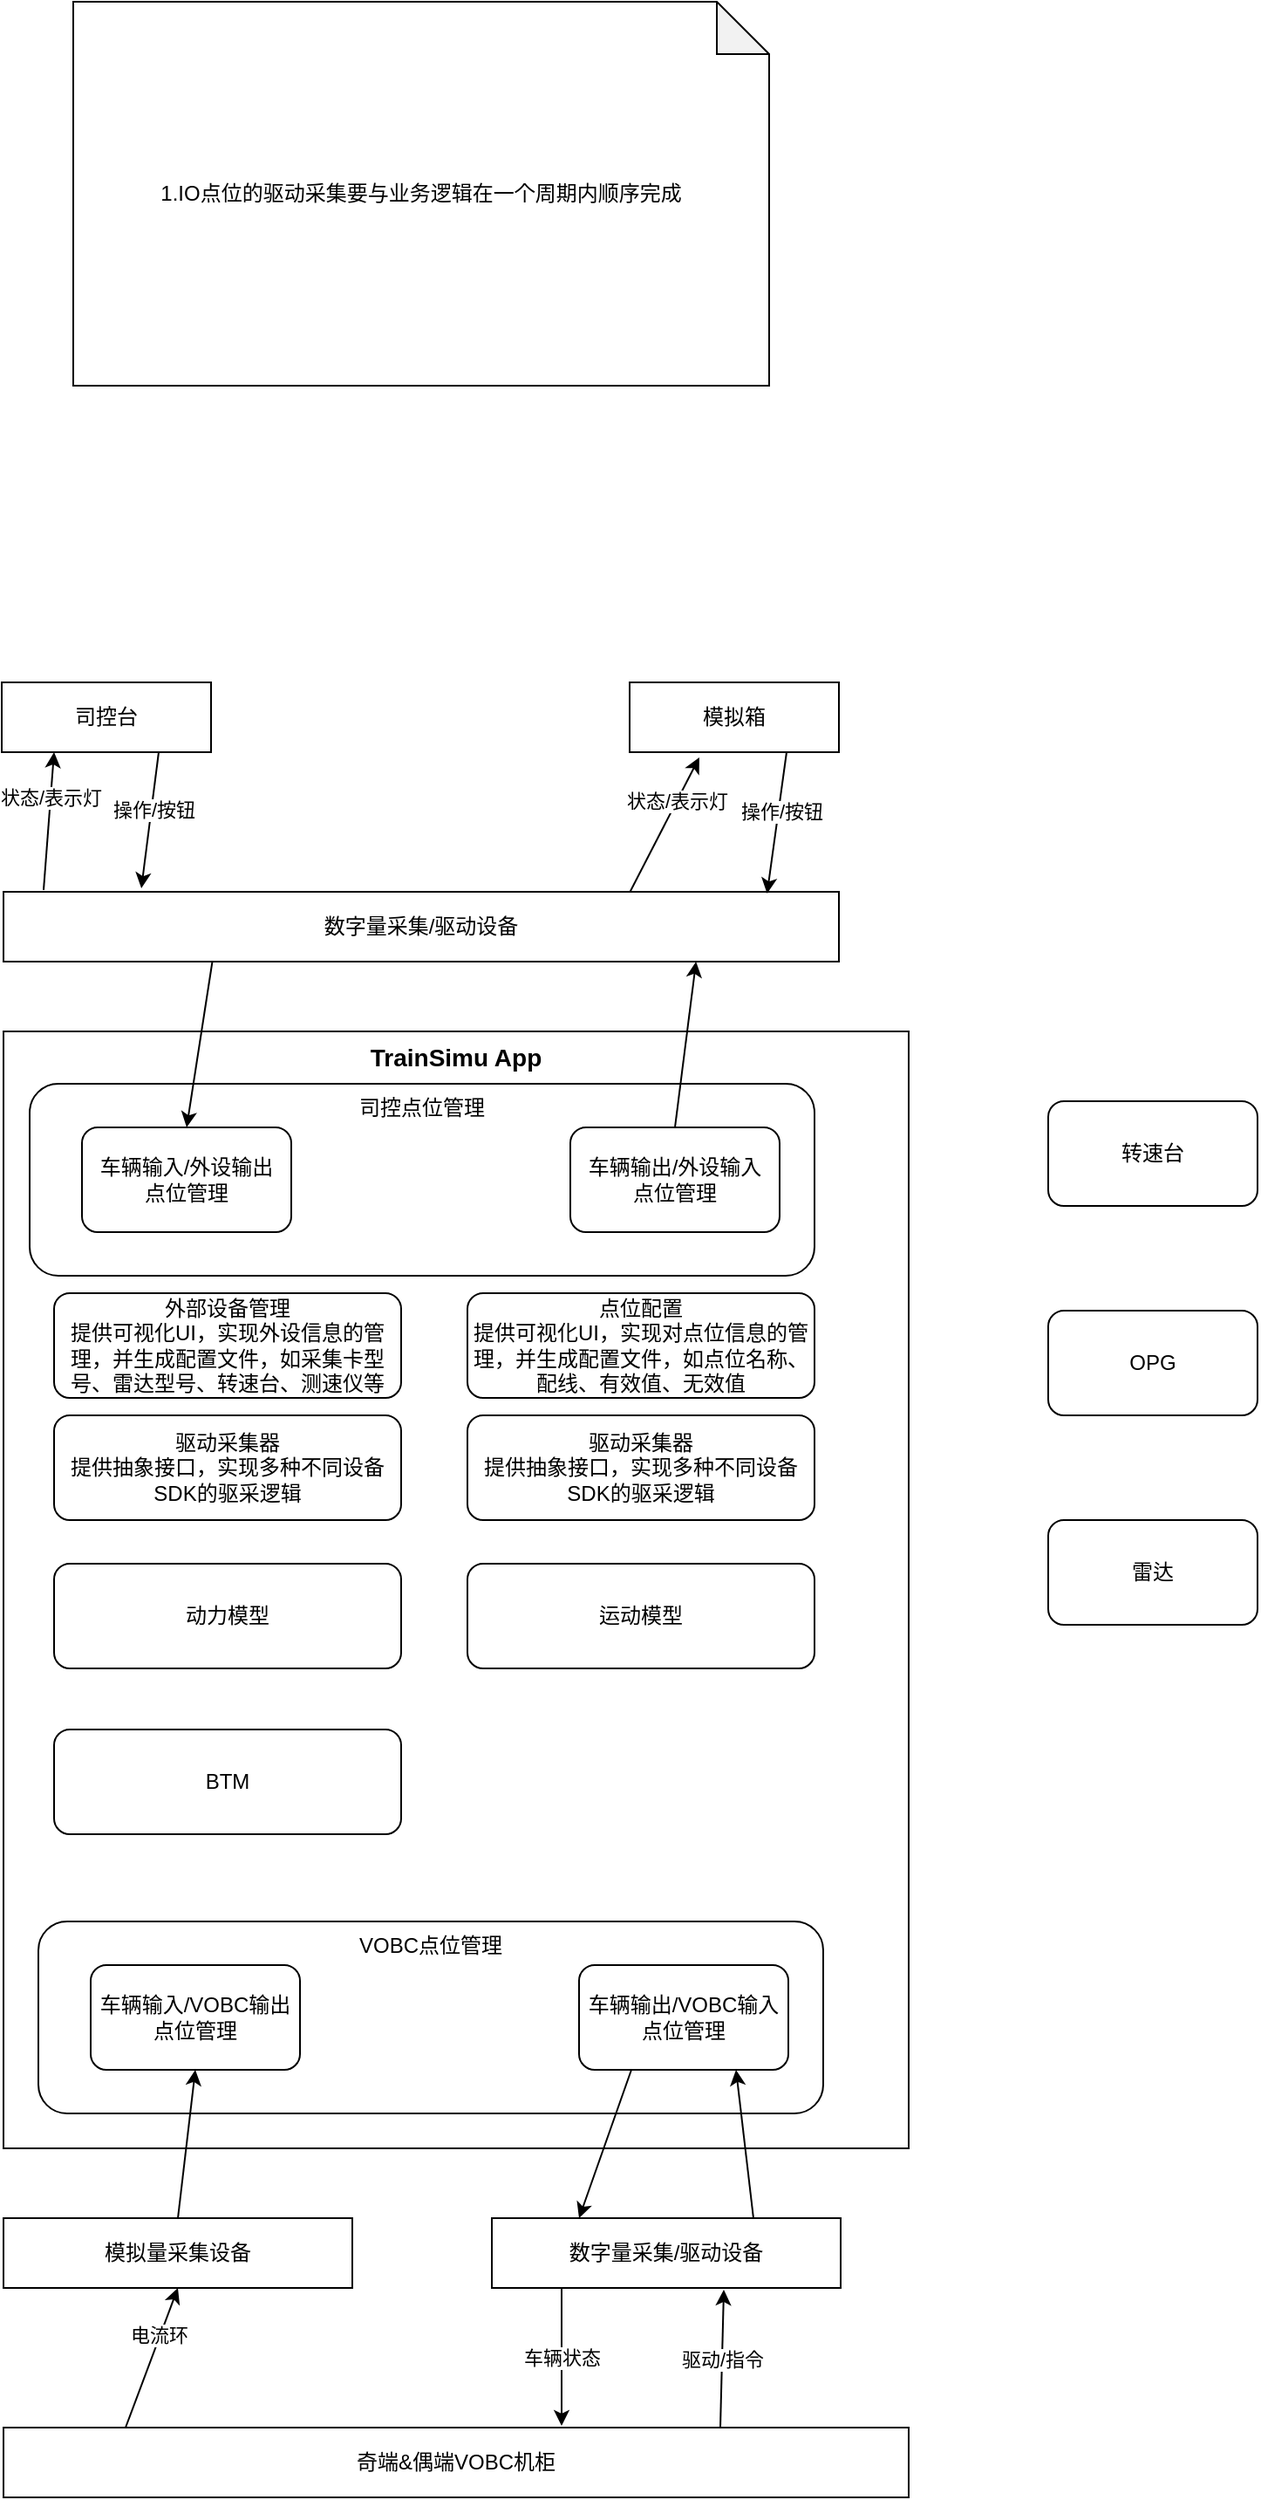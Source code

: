 <mxfile version="24.4.8" type="github">
  <diagram name="第 1 页" id="flT9kh5dxX5JUW0oUqpq">
    <mxGraphModel dx="1426" dy="1907" grid="1" gridSize="10" guides="1" tooltips="1" connect="1" arrows="1" fold="1" page="1" pageScale="1" pageWidth="827" pageHeight="1169" math="0" shadow="0">
      <root>
        <mxCell id="0" />
        <mxCell id="1" parent="0" />
        <mxCell id="9cagWILOptxMrmFHNgYF-1" value="司控台" style="rounded=0;whiteSpace=wrap;html=1;" vertex="1" parent="1">
          <mxGeometry x="40" y="80" width="120" height="40" as="geometry" />
        </mxCell>
        <mxCell id="9cagWILOptxMrmFHNgYF-2" value="模拟箱" style="rounded=0;whiteSpace=wrap;html=1;" vertex="1" parent="1">
          <mxGeometry x="400" y="80" width="120" height="40" as="geometry" />
        </mxCell>
        <mxCell id="9cagWILOptxMrmFHNgYF-3" value="数字量采集/驱动设备" style="rounded=0;whiteSpace=wrap;html=1;" vertex="1" parent="1">
          <mxGeometry x="41" y="200" width="479" height="40" as="geometry" />
        </mxCell>
        <mxCell id="9cagWILOptxMrmFHNgYF-4" value="TrainSimu App" style="rounded=0;whiteSpace=wrap;html=1;horizontal=1;verticalAlign=top;fontStyle=1;fontSize=14;" vertex="1" parent="1">
          <mxGeometry x="41" y="280" width="519" height="640" as="geometry" />
        </mxCell>
        <mxCell id="9cagWILOptxMrmFHNgYF-9" value="" style="group" vertex="1" connectable="0" parent="1">
          <mxGeometry x="61" y="790" width="450" height="110" as="geometry" />
        </mxCell>
        <mxCell id="9cagWILOptxMrmFHNgYF-10" value="VOBC点位管理" style="rounded=1;whiteSpace=wrap;html=1;verticalAlign=top;" vertex="1" parent="9cagWILOptxMrmFHNgYF-9">
          <mxGeometry width="450" height="110" as="geometry" />
        </mxCell>
        <mxCell id="9cagWILOptxMrmFHNgYF-11" value="车辆输入/VOBC输出点位管理" style="rounded=1;whiteSpace=wrap;html=1;" vertex="1" parent="9cagWILOptxMrmFHNgYF-9">
          <mxGeometry x="30" y="25" width="120" height="60" as="geometry" />
        </mxCell>
        <mxCell id="9cagWILOptxMrmFHNgYF-12" value="车辆输出/VOBC输入点位管理" style="rounded=1;whiteSpace=wrap;html=1;" vertex="1" parent="9cagWILOptxMrmFHNgYF-9">
          <mxGeometry x="310" y="25" width="120" height="60" as="geometry" />
        </mxCell>
        <mxCell id="9cagWILOptxMrmFHNgYF-13" value="" style="group" vertex="1" connectable="0" parent="1">
          <mxGeometry x="56" y="310" width="450" height="110" as="geometry" />
        </mxCell>
        <mxCell id="9cagWILOptxMrmFHNgYF-14" value="司控点位管理" style="rounded=1;whiteSpace=wrap;html=1;verticalAlign=top;" vertex="1" parent="9cagWILOptxMrmFHNgYF-13">
          <mxGeometry width="450" height="110" as="geometry" />
        </mxCell>
        <mxCell id="9cagWILOptxMrmFHNgYF-15" value="车辆输入/外设输出&lt;div&gt;点位管理&lt;/div&gt;" style="rounded=1;whiteSpace=wrap;html=1;" vertex="1" parent="9cagWILOptxMrmFHNgYF-13">
          <mxGeometry x="30" y="25" width="120" height="60" as="geometry" />
        </mxCell>
        <mxCell id="9cagWILOptxMrmFHNgYF-16" value="车辆输出/外设输入&lt;div&gt;点位管理&lt;/div&gt;" style="rounded=1;whiteSpace=wrap;html=1;" vertex="1" parent="9cagWILOptxMrmFHNgYF-13">
          <mxGeometry x="310" y="25" width="120" height="60" as="geometry" />
        </mxCell>
        <mxCell id="9cagWILOptxMrmFHNgYF-17" value="转速台" style="rounded=1;whiteSpace=wrap;html=1;" vertex="1" parent="1">
          <mxGeometry x="640" y="320" width="120" height="60" as="geometry" />
        </mxCell>
        <mxCell id="9cagWILOptxMrmFHNgYF-18" value="奇端&amp;amp;偶端VOBC机柜" style="rounded=0;whiteSpace=wrap;html=1;" vertex="1" parent="1">
          <mxGeometry x="41" y="1080" width="519" height="40" as="geometry" />
        </mxCell>
        <mxCell id="9cagWILOptxMrmFHNgYF-30" value="驱动采集器&lt;div&gt;提供抽象接口，实现多种不同设备SDK的驱采逻辑&lt;/div&gt;" style="rounded=1;whiteSpace=wrap;html=1;" vertex="1" parent="1">
          <mxGeometry x="70" y="500" width="199" height="60" as="geometry" />
        </mxCell>
        <mxCell id="9cagWILOptxMrmFHNgYF-32" value="1.IO点位的驱动采集要与业务逻辑在一个周期内顺序完成" style="shape=note;whiteSpace=wrap;html=1;backgroundOutline=1;darkOpacity=0.05;" vertex="1" parent="1">
          <mxGeometry x="81" y="-310" width="399" height="220" as="geometry" />
        </mxCell>
        <mxCell id="9cagWILOptxMrmFHNgYF-33" value="点位配置&lt;div&gt;提供可视化UI，实现对点位信息的管理，并生成配置文件，如点位名称、配线、有效值、无效值&lt;/div&gt;" style="rounded=1;whiteSpace=wrap;html=1;" vertex="1" parent="1">
          <mxGeometry x="307" y="430" width="199" height="60" as="geometry" />
        </mxCell>
        <mxCell id="9cagWILOptxMrmFHNgYF-34" value="&lt;div&gt;外部设备管理&lt;/div&gt;&lt;div&gt;提供可视化UI，实现外设信息的管理，并生成配置文件，如采集卡型号、雷达型号、转速台、测速仪等&lt;/div&gt;" style="rounded=1;whiteSpace=wrap;html=1;" vertex="1" parent="1">
          <mxGeometry x="70" y="430" width="199" height="60" as="geometry" />
        </mxCell>
        <mxCell id="9cagWILOptxMrmFHNgYF-35" value="驱动采集器&lt;div&gt;提供抽象接口，实现多种不同设备SDK的驱采逻辑&lt;/div&gt;" style="rounded=1;whiteSpace=wrap;html=1;" vertex="1" parent="1">
          <mxGeometry x="307" y="500" width="199" height="60" as="geometry" />
        </mxCell>
        <mxCell id="9cagWILOptxMrmFHNgYF-36" value="动力模型" style="rounded=1;whiteSpace=wrap;html=1;" vertex="1" parent="1">
          <mxGeometry x="70" y="585" width="199" height="60" as="geometry" />
        </mxCell>
        <mxCell id="9cagWILOptxMrmFHNgYF-37" value="运动模型" style="rounded=1;whiteSpace=wrap;html=1;" vertex="1" parent="1">
          <mxGeometry x="307" y="585" width="199" height="60" as="geometry" />
        </mxCell>
        <mxCell id="9cagWILOptxMrmFHNgYF-38" value="BTM" style="rounded=1;whiteSpace=wrap;html=1;" vertex="1" parent="1">
          <mxGeometry x="70" y="680" width="199" height="60" as="geometry" />
        </mxCell>
        <mxCell id="9cagWILOptxMrmFHNgYF-42" value="数字量采集/驱动设备" style="rounded=0;whiteSpace=wrap;html=1;" vertex="1" parent="1">
          <mxGeometry x="321" y="960" width="200" height="40" as="geometry" />
        </mxCell>
        <mxCell id="9cagWILOptxMrmFHNgYF-43" value="模拟量采集设备" style="rounded=0;whiteSpace=wrap;html=1;" vertex="1" parent="1">
          <mxGeometry x="41" y="960" width="200" height="40" as="geometry" />
        </mxCell>
        <mxCell id="9cagWILOptxMrmFHNgYF-44" value="" style="endArrow=classic;html=1;rounded=0;exitX=0.25;exitY=0;exitDx=0;exitDy=0;entryX=0.665;entryY=1.025;entryDx=0;entryDy=0;entryPerimeter=0;" edge="1" parent="1" target="9cagWILOptxMrmFHNgYF-42">
          <mxGeometry relative="1" as="geometry">
            <mxPoint x="452" y="1080" as="sourcePoint" />
            <mxPoint x="471" y="1040" as="targetPoint" />
          </mxGeometry>
        </mxCell>
        <mxCell id="9cagWILOptxMrmFHNgYF-45" value="驱动/指令" style="edgeLabel;resizable=0;html=1;;align=center;verticalAlign=middle;" connectable="0" vertex="1" parent="9cagWILOptxMrmFHNgYF-44">
          <mxGeometry relative="1" as="geometry" />
        </mxCell>
        <mxCell id="9cagWILOptxMrmFHNgYF-46" value="" style="endArrow=classic;html=1;rounded=0;exitX=0.2;exitY=1;exitDx=0;exitDy=0;exitPerimeter=0;entryX=0.075;entryY=-0.025;entryDx=0;entryDy=0;entryPerimeter=0;" edge="1" parent="1" source="9cagWILOptxMrmFHNgYF-42">
          <mxGeometry relative="1" as="geometry">
            <mxPoint x="311" y="1040" as="sourcePoint" />
            <mxPoint x="361" y="1079" as="targetPoint" />
          </mxGeometry>
        </mxCell>
        <mxCell id="9cagWILOptxMrmFHNgYF-47" value="车辆状态" style="edgeLabel;resizable=0;html=1;;align=center;verticalAlign=middle;" connectable="0" vertex="1" parent="9cagWILOptxMrmFHNgYF-46">
          <mxGeometry relative="1" as="geometry" />
        </mxCell>
        <mxCell id="9cagWILOptxMrmFHNgYF-48" value="" style="endArrow=classic;html=1;rounded=0;entryX=0.5;entryY=1;entryDx=0;entryDy=0;exitX=0.75;exitY=0;exitDx=0;exitDy=0;" edge="1" parent="1" target="9cagWILOptxMrmFHNgYF-43">
          <mxGeometry width="50" height="50" relative="1" as="geometry">
            <mxPoint x="111" y="1080" as="sourcePoint" />
            <mxPoint x="171" y="1020" as="targetPoint" />
          </mxGeometry>
        </mxCell>
        <mxCell id="9cagWILOptxMrmFHNgYF-49" value="电流环" style="edgeLabel;html=1;align=center;verticalAlign=middle;resizable=0;points=[];" vertex="1" connectable="0" parent="9cagWILOptxMrmFHNgYF-48">
          <mxGeometry x="0.317" y="1" relative="1" as="geometry">
            <mxPoint as="offset" />
          </mxGeometry>
        </mxCell>
        <mxCell id="9cagWILOptxMrmFHNgYF-50" value="" style="endArrow=classic;html=1;rounded=0;entryX=0.5;entryY=1;entryDx=0;entryDy=0;exitX=0.5;exitY=0;exitDx=0;exitDy=0;" edge="1" parent="1" source="9cagWILOptxMrmFHNgYF-43" target="9cagWILOptxMrmFHNgYF-11">
          <mxGeometry width="50" height="50" relative="1" as="geometry">
            <mxPoint x="100" y="990" as="sourcePoint" />
            <mxPoint x="150" y="940" as="targetPoint" />
          </mxGeometry>
        </mxCell>
        <mxCell id="9cagWILOptxMrmFHNgYF-51" value="" style="endArrow=classic;html=1;rounded=0;exitX=0.25;exitY=1;exitDx=0;exitDy=0;entryX=0.25;entryY=0;entryDx=0;entryDy=0;" edge="1" parent="1" source="9cagWILOptxMrmFHNgYF-12" target="9cagWILOptxMrmFHNgYF-42">
          <mxGeometry width="50" height="50" relative="1" as="geometry">
            <mxPoint x="520" y="980" as="sourcePoint" />
            <mxPoint x="570" y="930" as="targetPoint" />
          </mxGeometry>
        </mxCell>
        <mxCell id="9cagWILOptxMrmFHNgYF-52" value="" style="endArrow=classic;html=1;rounded=0;exitX=0.75;exitY=0;exitDx=0;exitDy=0;entryX=0.75;entryY=1;entryDx=0;entryDy=0;" edge="1" parent="1" source="9cagWILOptxMrmFHNgYF-42" target="9cagWILOptxMrmFHNgYF-12">
          <mxGeometry width="50" height="50" relative="1" as="geometry">
            <mxPoint x="570" y="1000" as="sourcePoint" />
            <mxPoint x="620" y="950" as="targetPoint" />
          </mxGeometry>
        </mxCell>
        <mxCell id="9cagWILOptxMrmFHNgYF-53" value="" style="endArrow=classic;html=1;rounded=0;entryX=0.829;entryY=1;entryDx=0;entryDy=0;exitX=0.5;exitY=0;exitDx=0;exitDy=0;entryPerimeter=0;" edge="1" parent="1" source="9cagWILOptxMrmFHNgYF-16" target="9cagWILOptxMrmFHNgYF-3">
          <mxGeometry width="50" height="50" relative="1" as="geometry">
            <mxPoint x="590" y="230" as="sourcePoint" />
            <mxPoint x="740" y="240" as="targetPoint" />
          </mxGeometry>
        </mxCell>
        <mxCell id="9cagWILOptxMrmFHNgYF-54" value="" style="endArrow=classic;html=1;rounded=0;entryX=0.5;entryY=0;entryDx=0;entryDy=0;exitX=0.25;exitY=1;exitDx=0;exitDy=0;" edge="1" parent="1" source="9cagWILOptxMrmFHNgYF-3" target="9cagWILOptxMrmFHNgYF-15">
          <mxGeometry width="50" height="50" relative="1" as="geometry">
            <mxPoint x="90" y="250" as="sourcePoint" />
            <mxPoint x="140" y="200" as="targetPoint" />
          </mxGeometry>
        </mxCell>
        <mxCell id="9cagWILOptxMrmFHNgYF-55" value="OPG" style="rounded=1;whiteSpace=wrap;html=1;" vertex="1" parent="1">
          <mxGeometry x="640" y="440" width="120" height="60" as="geometry" />
        </mxCell>
        <mxCell id="9cagWILOptxMrmFHNgYF-56" value="雷达" style="rounded=1;whiteSpace=wrap;html=1;" vertex="1" parent="1">
          <mxGeometry x="640" y="560" width="120" height="60" as="geometry" />
        </mxCell>
        <mxCell id="9cagWILOptxMrmFHNgYF-57" value="" style="endArrow=classic;html=1;rounded=0;exitX=0.75;exitY=0;exitDx=0;exitDy=0;entryX=0.333;entryY=1.075;entryDx=0;entryDy=0;entryPerimeter=0;" edge="1" parent="1" source="9cagWILOptxMrmFHNgYF-3" target="9cagWILOptxMrmFHNgYF-2">
          <mxGeometry width="50" height="50" relative="1" as="geometry">
            <mxPoint x="620" y="190" as="sourcePoint" />
            <mxPoint x="670" y="140" as="targetPoint" />
          </mxGeometry>
        </mxCell>
        <mxCell id="9cagWILOptxMrmFHNgYF-58" value="状态/表示灯" style="edgeLabel;html=1;align=center;verticalAlign=middle;resizable=0;points=[];" vertex="1" connectable="0" parent="9cagWILOptxMrmFHNgYF-57">
          <mxGeometry x="0.35" relative="1" as="geometry">
            <mxPoint as="offset" />
          </mxGeometry>
        </mxCell>
        <mxCell id="9cagWILOptxMrmFHNgYF-59" value="" style="endArrow=classic;html=1;rounded=0;exitX=0.75;exitY=1;exitDx=0;exitDy=0;entryX=0.914;entryY=0.025;entryDx=0;entryDy=0;entryPerimeter=0;" edge="1" parent="1" source="9cagWILOptxMrmFHNgYF-2" target="9cagWILOptxMrmFHNgYF-3">
          <mxGeometry width="50" height="50" relative="1" as="geometry">
            <mxPoint x="580" y="180" as="sourcePoint" />
            <mxPoint x="630" y="130" as="targetPoint" />
          </mxGeometry>
        </mxCell>
        <mxCell id="9cagWILOptxMrmFHNgYF-60" value="操作/按钮" style="edgeLabel;html=1;align=center;verticalAlign=middle;resizable=0;points=[];" vertex="1" connectable="0" parent="9cagWILOptxMrmFHNgYF-59">
          <mxGeometry x="-0.163" y="1" relative="1" as="geometry">
            <mxPoint as="offset" />
          </mxGeometry>
        </mxCell>
        <mxCell id="9cagWILOptxMrmFHNgYF-61" value="" style="endArrow=classic;html=1;rounded=0;exitX=0.048;exitY=-0.025;exitDx=0;exitDy=0;entryX=0.25;entryY=1;entryDx=0;entryDy=0;exitPerimeter=0;" edge="1" parent="1" source="9cagWILOptxMrmFHNgYF-3" target="9cagWILOptxMrmFHNgYF-1">
          <mxGeometry width="50" height="50" relative="1" as="geometry">
            <mxPoint x="61" y="199" as="sourcePoint" />
            <mxPoint x="101" y="122" as="targetPoint" />
          </mxGeometry>
        </mxCell>
        <mxCell id="9cagWILOptxMrmFHNgYF-62" value="状态/表示灯" style="edgeLabel;html=1;align=center;verticalAlign=middle;resizable=0;points=[];" vertex="1" connectable="0" parent="9cagWILOptxMrmFHNgYF-61">
          <mxGeometry x="0.35" relative="1" as="geometry">
            <mxPoint as="offset" />
          </mxGeometry>
        </mxCell>
        <mxCell id="9cagWILOptxMrmFHNgYF-63" value="" style="endArrow=classic;html=1;rounded=0;exitX=0.75;exitY=1;exitDx=0;exitDy=0;entryX=0.165;entryY=-0.05;entryDx=0;entryDy=0;entryPerimeter=0;" edge="1" parent="1" source="9cagWILOptxMrmFHNgYF-1" target="9cagWILOptxMrmFHNgYF-3">
          <mxGeometry width="50" height="50" relative="1" as="geometry">
            <mxPoint x="151" y="119" as="sourcePoint" />
            <mxPoint x="140" y="200" as="targetPoint" />
          </mxGeometry>
        </mxCell>
        <mxCell id="9cagWILOptxMrmFHNgYF-64" value="操作/按钮" style="edgeLabel;html=1;align=center;verticalAlign=middle;resizable=0;points=[];" vertex="1" connectable="0" parent="9cagWILOptxMrmFHNgYF-63">
          <mxGeometry x="-0.163" y="1" relative="1" as="geometry">
            <mxPoint as="offset" />
          </mxGeometry>
        </mxCell>
      </root>
    </mxGraphModel>
  </diagram>
</mxfile>

